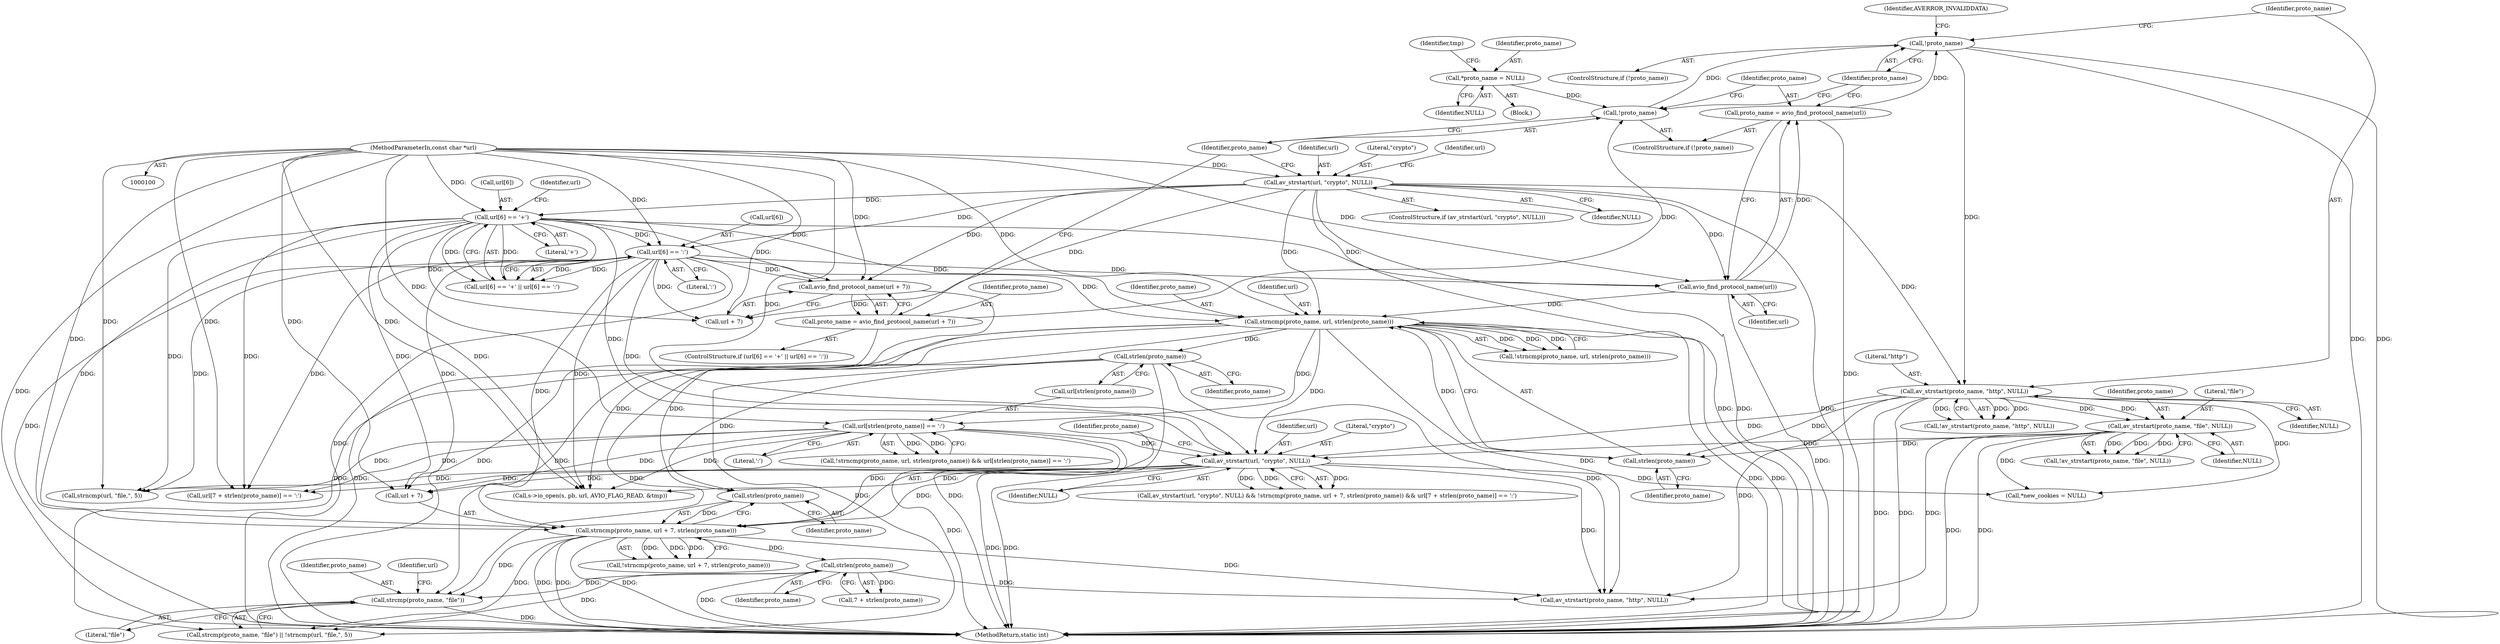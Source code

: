 digraph "0_FFmpeg_189ff4219644532bdfa7bab28dfedaee4d6d4021@pointer" {
"1000224" [label="(Call,strcmp(proto_name, \"file\"))"];
"1000186" [label="(Call,strncmp(proto_name, url, strlen(proto_name)))"];
"1000189" [label="(Call,strlen(proto_name))"];
"1000177" [label="(Call,av_strstart(proto_name, \"file\", NULL))"];
"1000172" [label="(Call,av_strstart(proto_name, \"http\", NULL))"];
"1000165" [label="(Call,!proto_name)"];
"1000158" [label="(Call,!proto_name)"];
"1000151" [label="(Call,proto_name = avio_find_protocol_name(url + 7))"];
"1000153" [label="(Call,avio_find_protocol_name(url + 7))"];
"1000141" [label="(Call,url[6] == '+')"];
"1000134" [label="(Call,av_strstart(url, \"crypto\", NULL))"];
"1000103" [label="(MethodParameterIn,const char *url)"];
"1000146" [label="(Call,url[6] == ':')"];
"1000119" [label="(Call,*proto_name = NULL)"];
"1000160" [label="(Call,proto_name = avio_find_protocol_name(url))"];
"1000162" [label="(Call,avio_find_protocol_name(url))"];
"1000218" [label="(Call,strlen(proto_name))"];
"1000206" [label="(Call,strncmp(proto_name, url + 7, strlen(proto_name)))"];
"1000211" [label="(Call,strlen(proto_name))"];
"1000194" [label="(Call,strlen(proto_name))"];
"1000200" [label="(Call,av_strstart(url, \"crypto\", NULL))"];
"1000191" [label="(Call,url[strlen(proto_name)] == ':')"];
"1000205" [label="(Call,!strncmp(proto_name, url + 7, strlen(proto_name)))"];
"1000150" [label="(Literal,':')"];
"1000178" [label="(Identifier,proto_name)"];
"1000136" [label="(Literal,\"crypto\")"];
"1000203" [label="(Identifier,NULL)"];
"1000174" [label="(Literal,\"http\")"];
"1000161" [label="(Identifier,proto_name)"];
"1000119" [label="(Call,*proto_name = NULL)"];
"1000216" [label="(Call,7 + strlen(proto_name))"];
"1000195" [label="(Identifier,proto_name)"];
"1000146" [label="(Call,url[6] == ':')"];
"1000296" [label="(Call,av_strstart(proto_name, \"http\", NULL))"];
"1000175" [label="(Identifier,NULL)"];
"1000228" [label="(Call,strncmp(url, \"file,\", 5))"];
"1000249" [label="(Call,*new_cookies = NULL)"];
"1000139" [label="(ControlStructure,if (url[6] == '+' || url[6] == ':'))"];
"1000173" [label="(Identifier,proto_name)"];
"1000213" [label="(Call,url[7 + strlen(proto_name)] == ':')"];
"1000133" [label="(ControlStructure,if (av_strstart(url, \"crypto\", NULL)))"];
"1000186" [label="(Call,strncmp(proto_name, url, strlen(proto_name)))"];
"1000219" [label="(Identifier,proto_name)"];
"1000196" [label="(Literal,':')"];
"1000211" [label="(Call,strlen(proto_name))"];
"1000199" [label="(Call,av_strstart(url, \"crypto\", NULL) && !strncmp(proto_name, url + 7, strlen(proto_name)) && url[7 + strlen(proto_name)] == ':')"];
"1000226" [label="(Literal,\"file\")"];
"1000188" [label="(Identifier,url)"];
"1000177" [label="(Call,av_strstart(proto_name, \"file\", NULL))"];
"1000192" [label="(Call,url[strlen(proto_name)])"];
"1000171" [label="(Call,!av_strstart(proto_name, \"http\", NULL))"];
"1000201" [label="(Identifier,url)"];
"1000176" [label="(Call,!av_strstart(proto_name, \"file\", NULL))"];
"1000180" [label="(Identifier,NULL)"];
"1000165" [label="(Call,!proto_name)"];
"1000142" [label="(Call,url[6])"];
"1000137" [label="(Identifier,NULL)"];
"1000153" [label="(Call,avio_find_protocol_name(url + 7))"];
"1000225" [label="(Identifier,proto_name)"];
"1000189" [label="(Call,strlen(proto_name))"];
"1000212" [label="(Identifier,proto_name)"];
"1000184" [label="(Call,!strncmp(proto_name, url, strlen(proto_name)) && url[strlen(proto_name)] == ':')"];
"1000302" [label="(MethodReturn,static int)"];
"1000143" [label="(Identifier,url)"];
"1000103" [label="(MethodParameterIn,const char *url)"];
"1000157" [label="(ControlStructure,if (!proto_name))"];
"1000158" [label="(Call,!proto_name)"];
"1000166" [label="(Identifier,proto_name)"];
"1000134" [label="(Call,av_strstart(url, \"crypto\", NULL))"];
"1000172" [label="(Call,av_strstart(proto_name, \"http\", NULL))"];
"1000236" [label="(Call,s->io_open(s, pb, url, AVIO_FLAG_READ, &tmp))"];
"1000121" [label="(Identifier,NULL)"];
"1000202" [label="(Literal,\"crypto\")"];
"1000140" [label="(Call,url[6] == '+' || url[6] == ':')"];
"1000187" [label="(Identifier,proto_name)"];
"1000163" [label="(Identifier,url)"];
"1000218" [label="(Call,strlen(proto_name))"];
"1000159" [label="(Identifier,proto_name)"];
"1000151" [label="(Call,proto_name = avio_find_protocol_name(url + 7))"];
"1000152" [label="(Identifier,proto_name)"];
"1000154" [label="(Call,url + 7)"];
"1000224" [label="(Call,strcmp(proto_name, \"file\"))"];
"1000141" [label="(Call,url[6] == '+')"];
"1000162" [label="(Call,avio_find_protocol_name(url))"];
"1000208" [label="(Call,url + 7)"];
"1000148" [label="(Identifier,url)"];
"1000147" [label="(Call,url[6])"];
"1000125" [label="(Identifier,tmp)"];
"1000168" [label="(Identifier,AVERROR_INVALIDDATA)"];
"1000185" [label="(Call,!strncmp(proto_name, url, strlen(proto_name)))"];
"1000229" [label="(Identifier,url)"];
"1000206" [label="(Call,strncmp(proto_name, url + 7, strlen(proto_name)))"];
"1000190" [label="(Identifier,proto_name)"];
"1000179" [label="(Literal,\"file\")"];
"1000160" [label="(Call,proto_name = avio_find_protocol_name(url))"];
"1000135" [label="(Identifier,url)"];
"1000107" [label="(Block,)"];
"1000207" [label="(Identifier,proto_name)"];
"1000164" [label="(ControlStructure,if (!proto_name))"];
"1000120" [label="(Identifier,proto_name)"];
"1000191" [label="(Call,url[strlen(proto_name)] == ':')"];
"1000223" [label="(Call,strcmp(proto_name, \"file\") || !strncmp(url, \"file,\", 5))"];
"1000200" [label="(Call,av_strstart(url, \"crypto\", NULL))"];
"1000194" [label="(Call,strlen(proto_name))"];
"1000145" [label="(Literal,'+')"];
"1000224" -> "1000223"  [label="AST: "];
"1000224" -> "1000226"  [label="CFG: "];
"1000225" -> "1000224"  [label="AST: "];
"1000226" -> "1000224"  [label="AST: "];
"1000229" -> "1000224"  [label="CFG: "];
"1000223" -> "1000224"  [label="CFG: "];
"1000224" -> "1000302"  [label="DDG: "];
"1000186" -> "1000224"  [label="DDG: "];
"1000218" -> "1000224"  [label="DDG: "];
"1000194" -> "1000224"  [label="DDG: "];
"1000206" -> "1000224"  [label="DDG: "];
"1000186" -> "1000185"  [label="AST: "];
"1000186" -> "1000189"  [label="CFG: "];
"1000187" -> "1000186"  [label="AST: "];
"1000188" -> "1000186"  [label="AST: "];
"1000189" -> "1000186"  [label="AST: "];
"1000185" -> "1000186"  [label="CFG: "];
"1000186" -> "1000302"  [label="DDG: "];
"1000186" -> "1000302"  [label="DDG: "];
"1000186" -> "1000185"  [label="DDG: "];
"1000186" -> "1000185"  [label="DDG: "];
"1000186" -> "1000185"  [label="DDG: "];
"1000189" -> "1000186"  [label="DDG: "];
"1000141" -> "1000186"  [label="DDG: "];
"1000134" -> "1000186"  [label="DDG: "];
"1000162" -> "1000186"  [label="DDG: "];
"1000146" -> "1000186"  [label="DDG: "];
"1000103" -> "1000186"  [label="DDG: "];
"1000186" -> "1000191"  [label="DDG: "];
"1000186" -> "1000194"  [label="DDG: "];
"1000186" -> "1000200"  [label="DDG: "];
"1000186" -> "1000211"  [label="DDG: "];
"1000186" -> "1000223"  [label="DDG: "];
"1000186" -> "1000236"  [label="DDG: "];
"1000186" -> "1000296"  [label="DDG: "];
"1000189" -> "1000190"  [label="CFG: "];
"1000190" -> "1000189"  [label="AST: "];
"1000177" -> "1000189"  [label="DDG: "];
"1000172" -> "1000189"  [label="DDG: "];
"1000177" -> "1000176"  [label="AST: "];
"1000177" -> "1000180"  [label="CFG: "];
"1000178" -> "1000177"  [label="AST: "];
"1000179" -> "1000177"  [label="AST: "];
"1000180" -> "1000177"  [label="AST: "];
"1000176" -> "1000177"  [label="CFG: "];
"1000177" -> "1000302"  [label="DDG: "];
"1000177" -> "1000302"  [label="DDG: "];
"1000177" -> "1000176"  [label="DDG: "];
"1000177" -> "1000176"  [label="DDG: "];
"1000177" -> "1000176"  [label="DDG: "];
"1000172" -> "1000177"  [label="DDG: "];
"1000172" -> "1000177"  [label="DDG: "];
"1000177" -> "1000200"  [label="DDG: "];
"1000177" -> "1000249"  [label="DDG: "];
"1000177" -> "1000296"  [label="DDG: "];
"1000172" -> "1000171"  [label="AST: "];
"1000172" -> "1000175"  [label="CFG: "];
"1000173" -> "1000172"  [label="AST: "];
"1000174" -> "1000172"  [label="AST: "];
"1000175" -> "1000172"  [label="AST: "];
"1000171" -> "1000172"  [label="CFG: "];
"1000172" -> "1000302"  [label="DDG: "];
"1000172" -> "1000302"  [label="DDG: "];
"1000172" -> "1000171"  [label="DDG: "];
"1000172" -> "1000171"  [label="DDG: "];
"1000172" -> "1000171"  [label="DDG: "];
"1000165" -> "1000172"  [label="DDG: "];
"1000134" -> "1000172"  [label="DDG: "];
"1000172" -> "1000200"  [label="DDG: "];
"1000172" -> "1000249"  [label="DDG: "];
"1000172" -> "1000296"  [label="DDG: "];
"1000165" -> "1000164"  [label="AST: "];
"1000165" -> "1000166"  [label="CFG: "];
"1000166" -> "1000165"  [label="AST: "];
"1000168" -> "1000165"  [label="CFG: "];
"1000173" -> "1000165"  [label="CFG: "];
"1000165" -> "1000302"  [label="DDG: "];
"1000165" -> "1000302"  [label="DDG: "];
"1000158" -> "1000165"  [label="DDG: "];
"1000160" -> "1000165"  [label="DDG: "];
"1000158" -> "1000157"  [label="AST: "];
"1000158" -> "1000159"  [label="CFG: "];
"1000159" -> "1000158"  [label="AST: "];
"1000161" -> "1000158"  [label="CFG: "];
"1000166" -> "1000158"  [label="CFG: "];
"1000151" -> "1000158"  [label="DDG: "];
"1000119" -> "1000158"  [label="DDG: "];
"1000151" -> "1000139"  [label="AST: "];
"1000151" -> "1000153"  [label="CFG: "];
"1000152" -> "1000151"  [label="AST: "];
"1000153" -> "1000151"  [label="AST: "];
"1000159" -> "1000151"  [label="CFG: "];
"1000151" -> "1000302"  [label="DDG: "];
"1000153" -> "1000151"  [label="DDG: "];
"1000153" -> "1000154"  [label="CFG: "];
"1000154" -> "1000153"  [label="AST: "];
"1000153" -> "1000302"  [label="DDG: "];
"1000141" -> "1000153"  [label="DDG: "];
"1000134" -> "1000153"  [label="DDG: "];
"1000146" -> "1000153"  [label="DDG: "];
"1000103" -> "1000153"  [label="DDG: "];
"1000141" -> "1000140"  [label="AST: "];
"1000141" -> "1000145"  [label="CFG: "];
"1000142" -> "1000141"  [label="AST: "];
"1000145" -> "1000141"  [label="AST: "];
"1000148" -> "1000141"  [label="CFG: "];
"1000140" -> "1000141"  [label="CFG: "];
"1000141" -> "1000302"  [label="DDG: "];
"1000141" -> "1000140"  [label="DDG: "];
"1000141" -> "1000140"  [label="DDG: "];
"1000134" -> "1000141"  [label="DDG: "];
"1000103" -> "1000141"  [label="DDG: "];
"1000141" -> "1000146"  [label="DDG: "];
"1000141" -> "1000154"  [label="DDG: "];
"1000141" -> "1000162"  [label="DDG: "];
"1000141" -> "1000200"  [label="DDG: "];
"1000141" -> "1000206"  [label="DDG: "];
"1000141" -> "1000208"  [label="DDG: "];
"1000141" -> "1000213"  [label="DDG: "];
"1000141" -> "1000228"  [label="DDG: "];
"1000141" -> "1000236"  [label="DDG: "];
"1000134" -> "1000133"  [label="AST: "];
"1000134" -> "1000137"  [label="CFG: "];
"1000135" -> "1000134"  [label="AST: "];
"1000136" -> "1000134"  [label="AST: "];
"1000137" -> "1000134"  [label="AST: "];
"1000143" -> "1000134"  [label="CFG: "];
"1000159" -> "1000134"  [label="CFG: "];
"1000134" -> "1000302"  [label="DDG: "];
"1000134" -> "1000302"  [label="DDG: "];
"1000134" -> "1000302"  [label="DDG: "];
"1000103" -> "1000134"  [label="DDG: "];
"1000134" -> "1000146"  [label="DDG: "];
"1000134" -> "1000154"  [label="DDG: "];
"1000134" -> "1000162"  [label="DDG: "];
"1000103" -> "1000100"  [label="AST: "];
"1000103" -> "1000302"  [label="DDG: "];
"1000103" -> "1000146"  [label="DDG: "];
"1000103" -> "1000154"  [label="DDG: "];
"1000103" -> "1000162"  [label="DDG: "];
"1000103" -> "1000191"  [label="DDG: "];
"1000103" -> "1000200"  [label="DDG: "];
"1000103" -> "1000206"  [label="DDG: "];
"1000103" -> "1000208"  [label="DDG: "];
"1000103" -> "1000213"  [label="DDG: "];
"1000103" -> "1000228"  [label="DDG: "];
"1000103" -> "1000236"  [label="DDG: "];
"1000146" -> "1000140"  [label="AST: "];
"1000146" -> "1000150"  [label="CFG: "];
"1000147" -> "1000146"  [label="AST: "];
"1000150" -> "1000146"  [label="AST: "];
"1000140" -> "1000146"  [label="CFG: "];
"1000146" -> "1000302"  [label="DDG: "];
"1000146" -> "1000140"  [label="DDG: "];
"1000146" -> "1000140"  [label="DDG: "];
"1000146" -> "1000154"  [label="DDG: "];
"1000146" -> "1000162"  [label="DDG: "];
"1000146" -> "1000200"  [label="DDG: "];
"1000146" -> "1000206"  [label="DDG: "];
"1000146" -> "1000208"  [label="DDG: "];
"1000146" -> "1000213"  [label="DDG: "];
"1000146" -> "1000228"  [label="DDG: "];
"1000146" -> "1000236"  [label="DDG: "];
"1000119" -> "1000107"  [label="AST: "];
"1000119" -> "1000121"  [label="CFG: "];
"1000120" -> "1000119"  [label="AST: "];
"1000121" -> "1000119"  [label="AST: "];
"1000125" -> "1000119"  [label="CFG: "];
"1000160" -> "1000157"  [label="AST: "];
"1000160" -> "1000162"  [label="CFG: "];
"1000161" -> "1000160"  [label="AST: "];
"1000162" -> "1000160"  [label="AST: "];
"1000166" -> "1000160"  [label="CFG: "];
"1000160" -> "1000302"  [label="DDG: "];
"1000162" -> "1000160"  [label="DDG: "];
"1000162" -> "1000163"  [label="CFG: "];
"1000163" -> "1000162"  [label="AST: "];
"1000162" -> "1000302"  [label="DDG: "];
"1000218" -> "1000216"  [label="AST: "];
"1000218" -> "1000219"  [label="CFG: "];
"1000219" -> "1000218"  [label="AST: "];
"1000216" -> "1000218"  [label="CFG: "];
"1000218" -> "1000302"  [label="DDG: "];
"1000218" -> "1000216"  [label="DDG: "];
"1000206" -> "1000218"  [label="DDG: "];
"1000218" -> "1000223"  [label="DDG: "];
"1000218" -> "1000296"  [label="DDG: "];
"1000206" -> "1000205"  [label="AST: "];
"1000206" -> "1000211"  [label="CFG: "];
"1000207" -> "1000206"  [label="AST: "];
"1000208" -> "1000206"  [label="AST: "];
"1000211" -> "1000206"  [label="AST: "];
"1000205" -> "1000206"  [label="CFG: "];
"1000206" -> "1000302"  [label="DDG: "];
"1000206" -> "1000302"  [label="DDG: "];
"1000206" -> "1000302"  [label="DDG: "];
"1000206" -> "1000205"  [label="DDG: "];
"1000206" -> "1000205"  [label="DDG: "];
"1000206" -> "1000205"  [label="DDG: "];
"1000211" -> "1000206"  [label="DDG: "];
"1000200" -> "1000206"  [label="DDG: "];
"1000191" -> "1000206"  [label="DDG: "];
"1000206" -> "1000223"  [label="DDG: "];
"1000206" -> "1000296"  [label="DDG: "];
"1000211" -> "1000212"  [label="CFG: "];
"1000212" -> "1000211"  [label="AST: "];
"1000194" -> "1000211"  [label="DDG: "];
"1000194" -> "1000192"  [label="AST: "];
"1000194" -> "1000195"  [label="CFG: "];
"1000195" -> "1000194"  [label="AST: "];
"1000192" -> "1000194"  [label="CFG: "];
"1000194" -> "1000302"  [label="DDG: "];
"1000194" -> "1000223"  [label="DDG: "];
"1000194" -> "1000296"  [label="DDG: "];
"1000200" -> "1000199"  [label="AST: "];
"1000200" -> "1000203"  [label="CFG: "];
"1000201" -> "1000200"  [label="AST: "];
"1000202" -> "1000200"  [label="AST: "];
"1000203" -> "1000200"  [label="AST: "];
"1000207" -> "1000200"  [label="CFG: "];
"1000199" -> "1000200"  [label="CFG: "];
"1000200" -> "1000302"  [label="DDG: "];
"1000200" -> "1000302"  [label="DDG: "];
"1000200" -> "1000199"  [label="DDG: "];
"1000200" -> "1000199"  [label="DDG: "];
"1000200" -> "1000199"  [label="DDG: "];
"1000191" -> "1000200"  [label="DDG: "];
"1000200" -> "1000208"  [label="DDG: "];
"1000200" -> "1000213"  [label="DDG: "];
"1000200" -> "1000228"  [label="DDG: "];
"1000200" -> "1000236"  [label="DDG: "];
"1000200" -> "1000249"  [label="DDG: "];
"1000200" -> "1000296"  [label="DDG: "];
"1000191" -> "1000184"  [label="AST: "];
"1000191" -> "1000196"  [label="CFG: "];
"1000192" -> "1000191"  [label="AST: "];
"1000196" -> "1000191"  [label="AST: "];
"1000184" -> "1000191"  [label="CFG: "];
"1000191" -> "1000302"  [label="DDG: "];
"1000191" -> "1000184"  [label="DDG: "];
"1000191" -> "1000184"  [label="DDG: "];
"1000191" -> "1000208"  [label="DDG: "];
"1000191" -> "1000213"  [label="DDG: "];
"1000191" -> "1000228"  [label="DDG: "];
"1000191" -> "1000236"  [label="DDG: "];
}

